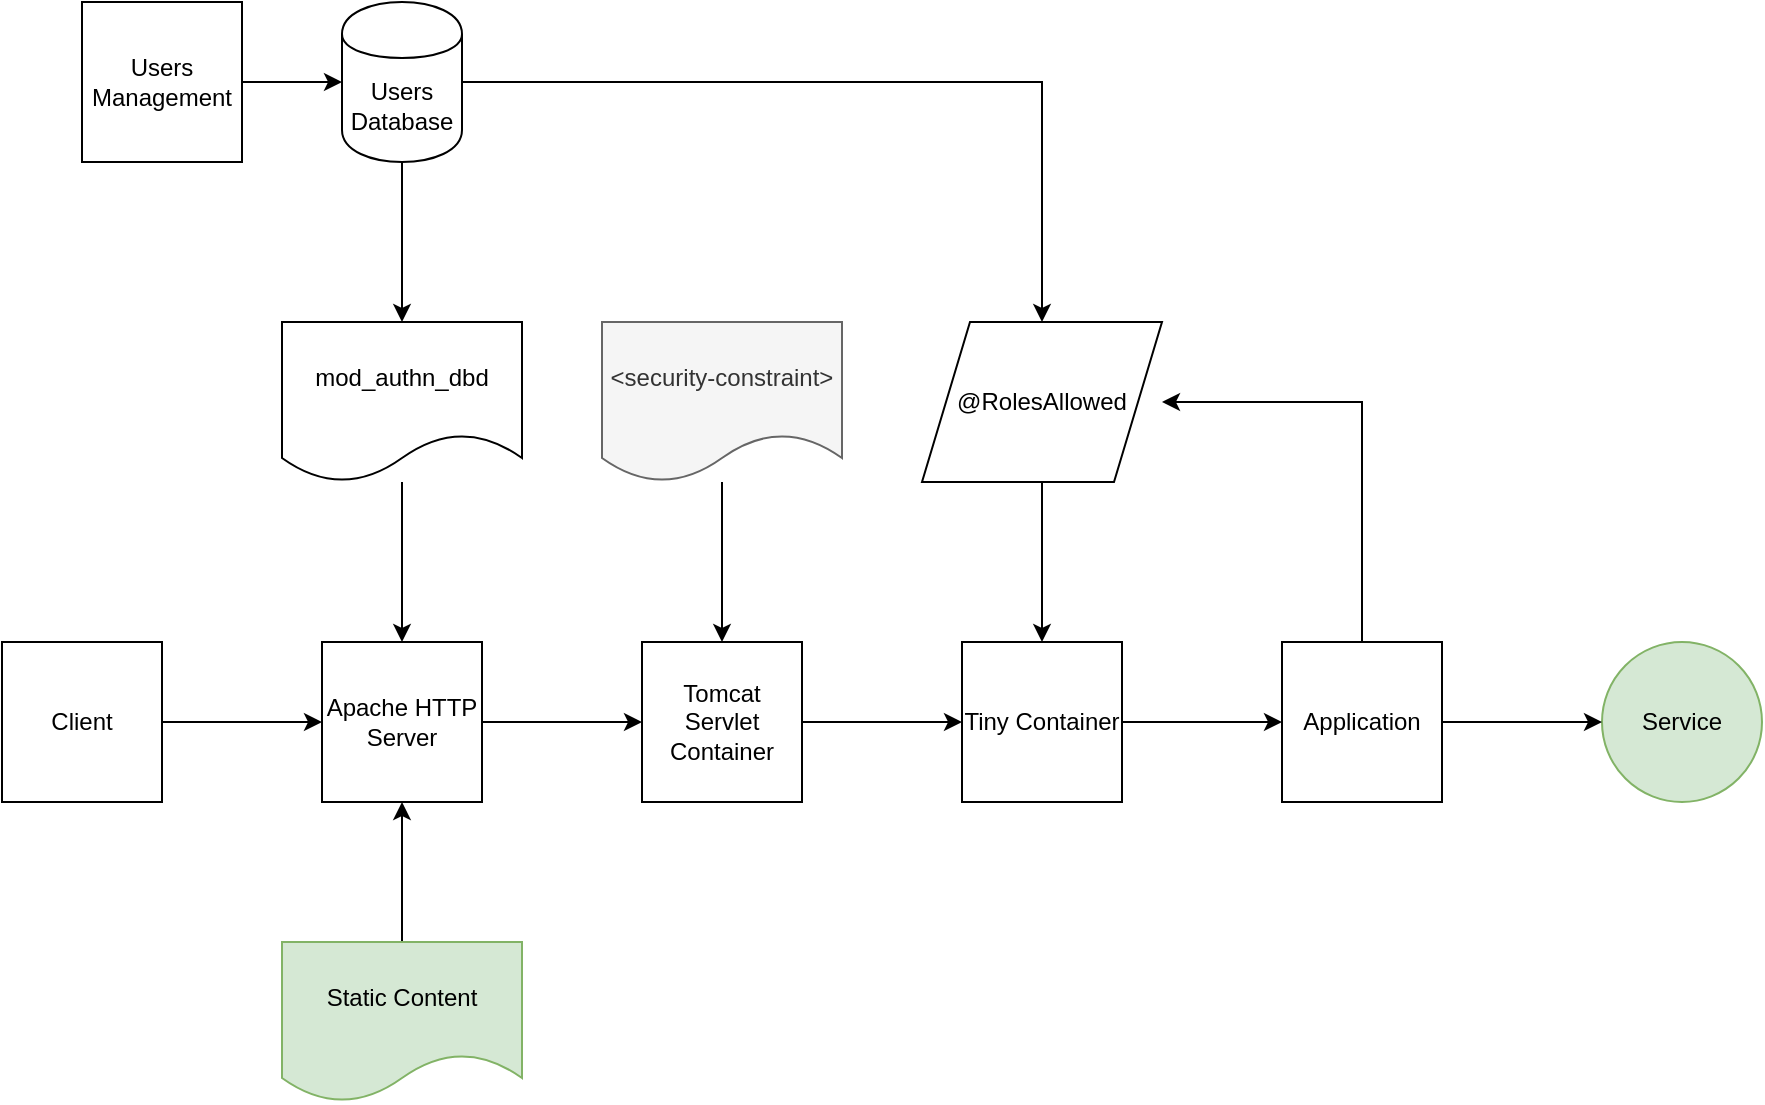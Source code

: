 <mxfile version="13.0.3" type="device"><diagram id="ktV5zJX0Dg_Fh2NZq4yu" name="Page-1"><mxGraphModel dx="1086" dy="806" grid="1" gridSize="10" guides="1" tooltips="1" connect="1" arrows="1" fold="1" page="1" pageScale="1" pageWidth="1100" pageHeight="850" math="0" shadow="0"><root><mxCell id="0"/><mxCell id="1" parent="0"/><mxCell id="1DZvcrsLLqqMWea-VO9W-30" style="edgeStyle=orthogonalEdgeStyle;rounded=0;orthogonalLoop=1;jettySize=auto;html=1;entryX=0;entryY=0.5;entryDx=0;entryDy=0;" parent="1" source="1DZvcrsLLqqMWea-VO9W-1" target="1DZvcrsLLqqMWea-VO9W-2" edge="1"><mxGeometry relative="1" as="geometry"/></mxCell><mxCell id="1DZvcrsLLqqMWea-VO9W-1" value="Client" style="whiteSpace=wrap;html=1;aspect=fixed;" parent="1" vertex="1"><mxGeometry x="80" y="360" width="80" height="80" as="geometry"/></mxCell><mxCell id="1DZvcrsLLqqMWea-VO9W-29" style="edgeStyle=orthogonalEdgeStyle;rounded=0;orthogonalLoop=1;jettySize=auto;html=1;entryX=0;entryY=0.5;entryDx=0;entryDy=0;" parent="1" source="1DZvcrsLLqqMWea-VO9W-2" target="1DZvcrsLLqqMWea-VO9W-3" edge="1"><mxGeometry relative="1" as="geometry"/></mxCell><mxCell id="1DZvcrsLLqqMWea-VO9W-2" value="Apache HTTP Server" style="whiteSpace=wrap;html=1;aspect=fixed;" parent="1" vertex="1"><mxGeometry x="240" y="360" width="80" height="80" as="geometry"/></mxCell><mxCell id="1DZvcrsLLqqMWea-VO9W-28" style="edgeStyle=orthogonalEdgeStyle;rounded=0;orthogonalLoop=1;jettySize=auto;html=1;entryX=0;entryY=0.5;entryDx=0;entryDy=0;" parent="1" source="1DZvcrsLLqqMWea-VO9W-3" target="1DZvcrsLLqqMWea-VO9W-4" edge="1"><mxGeometry relative="1" as="geometry"/></mxCell><mxCell id="1DZvcrsLLqqMWea-VO9W-3" value="Tomcat Servlet Container" style="whiteSpace=wrap;html=1;aspect=fixed;" parent="1" vertex="1"><mxGeometry x="400" y="360" width="80" height="80" as="geometry"/></mxCell><mxCell id="1DZvcrsLLqqMWea-VO9W-23" style="edgeStyle=orthogonalEdgeStyle;rounded=0;orthogonalLoop=1;jettySize=auto;html=1;entryX=0;entryY=0.5;entryDx=0;entryDy=0;" parent="1" source="1DZvcrsLLqqMWea-VO9W-4" target="1DZvcrsLLqqMWea-VO9W-21" edge="1"><mxGeometry relative="1" as="geometry"/></mxCell><mxCell id="1DZvcrsLLqqMWea-VO9W-4" value="Tiny Container" style="whiteSpace=wrap;html=1;aspect=fixed;" parent="1" vertex="1"><mxGeometry x="560" y="360" width="80" height="80" as="geometry"/></mxCell><mxCell id="1DZvcrsLLqqMWea-VO9W-6" style="edgeStyle=orthogonalEdgeStyle;rounded=0;orthogonalLoop=1;jettySize=auto;html=1;" parent="1" source="1DZvcrsLLqqMWea-VO9W-5" target="1DZvcrsLLqqMWea-VO9W-3" edge="1"><mxGeometry relative="1" as="geometry"/></mxCell><mxCell id="1DZvcrsLLqqMWea-VO9W-5" value="&amp;lt;security-constraint&amp;gt;" style="shape=document;whiteSpace=wrap;html=1;boundedLbl=1;fillColor=#f5f5f5;strokeColor=#666666;fontColor=#333333;" parent="1" vertex="1"><mxGeometry x="380" y="200" width="120" height="80" as="geometry"/></mxCell><mxCell id="1DZvcrsLLqqMWea-VO9W-7" value="Service" style="ellipse;whiteSpace=wrap;html=1;aspect=fixed;fillColor=#d5e8d4;strokeColor=#82b366;" parent="1" vertex="1"><mxGeometry x="880" y="360" width="80" height="80" as="geometry"/></mxCell><mxCell id="1DZvcrsLLqqMWea-VO9W-9" style="edgeStyle=orthogonalEdgeStyle;rounded=0;orthogonalLoop=1;jettySize=auto;html=1;entryX=0.5;entryY=0;entryDx=0;entryDy=0;" parent="1" source="1DZvcrsLLqqMWea-VO9W-8" target="1DZvcrsLLqqMWea-VO9W-4" edge="1"><mxGeometry relative="1" as="geometry"/></mxCell><mxCell id="1DZvcrsLLqqMWea-VO9W-8" value="@RolesAllowed" style="shape=parallelogram;perimeter=parallelogramPerimeter;whiteSpace=wrap;html=1;fontFamily=Helvetica;fontSize=12;fontColor=#000000;align=center;strokeColor=#000000;fillColor=#ffffff;" parent="1" vertex="1"><mxGeometry x="540" y="200" width="120" height="80" as="geometry"/></mxCell><mxCell id="1DZvcrsLLqqMWea-VO9W-11" style="edgeStyle=orthogonalEdgeStyle;rounded=0;orthogonalLoop=1;jettySize=auto;html=1;entryX=0.5;entryY=0;entryDx=0;entryDy=0;" parent="1" source="1DZvcrsLLqqMWea-VO9W-10" target="1DZvcrsLLqqMWea-VO9W-2" edge="1"><mxGeometry relative="1" as="geometry"/></mxCell><mxCell id="1DZvcrsLLqqMWea-VO9W-10" value="mod_authn_dbd" style="shape=document;whiteSpace=wrap;html=1;boundedLbl=1;" parent="1" vertex="1"><mxGeometry x="220" y="200" width="120" height="80" as="geometry"/></mxCell><mxCell id="1DZvcrsLLqqMWea-VO9W-13" style="edgeStyle=orthogonalEdgeStyle;rounded=0;orthogonalLoop=1;jettySize=auto;html=1;" parent="1" source="1DZvcrsLLqqMWea-VO9W-12" target="1DZvcrsLLqqMWea-VO9W-2" edge="1"><mxGeometry relative="1" as="geometry"/></mxCell><mxCell id="1DZvcrsLLqqMWea-VO9W-12" value="Static Content" style="shape=document;whiteSpace=wrap;html=1;boundedLbl=1;fillColor=#d5e8d4;strokeColor=#82b366;" parent="1" vertex="1"><mxGeometry x="220" y="510" width="120" height="80" as="geometry"/></mxCell><mxCell id="1DZvcrsLLqqMWea-VO9W-16" style="edgeStyle=orthogonalEdgeStyle;rounded=0;orthogonalLoop=1;jettySize=auto;html=1;entryX=0.5;entryY=0;entryDx=0;entryDy=0;" parent="1" source="1DZvcrsLLqqMWea-VO9W-15" target="1DZvcrsLLqqMWea-VO9W-8" edge="1"><mxGeometry relative="1" as="geometry"/></mxCell><mxCell id="1DZvcrsLLqqMWea-VO9W-17" style="edgeStyle=orthogonalEdgeStyle;rounded=0;orthogonalLoop=1;jettySize=auto;html=1;entryX=0.5;entryY=0;entryDx=0;entryDy=0;" parent="1" source="1DZvcrsLLqqMWea-VO9W-15" target="1DZvcrsLLqqMWea-VO9W-10" edge="1"><mxGeometry relative="1" as="geometry"/></mxCell><mxCell id="1DZvcrsLLqqMWea-VO9W-15" value="Users Database" style="shape=cylinder;whiteSpace=wrap;html=1;boundedLbl=1;backgroundOutline=1;" parent="1" vertex="1"><mxGeometry x="250" y="40" width="60" height="80" as="geometry"/></mxCell><mxCell id="1DZvcrsLLqqMWea-VO9W-19" style="edgeStyle=orthogonalEdgeStyle;rounded=0;orthogonalLoop=1;jettySize=auto;html=1;entryX=0;entryY=0.5;entryDx=0;entryDy=0;" parent="1" source="1DZvcrsLLqqMWea-VO9W-18" target="1DZvcrsLLqqMWea-VO9W-15" edge="1"><mxGeometry relative="1" as="geometry"/></mxCell><mxCell id="1DZvcrsLLqqMWea-VO9W-18" value="Users Management" style="whiteSpace=wrap;html=1;aspect=fixed;" parent="1" vertex="1"><mxGeometry x="120" y="40" width="80" height="80" as="geometry"/></mxCell><mxCell id="1DZvcrsLLqqMWea-VO9W-22" style="edgeStyle=orthogonalEdgeStyle;rounded=0;orthogonalLoop=1;jettySize=auto;html=1;" parent="1" source="1DZvcrsLLqqMWea-VO9W-21" target="1DZvcrsLLqqMWea-VO9W-7" edge="1"><mxGeometry relative="1" as="geometry"/></mxCell><mxCell id="1DZvcrsLLqqMWea-VO9W-24" style="edgeStyle=orthogonalEdgeStyle;rounded=0;orthogonalLoop=1;jettySize=auto;html=1;exitX=0.5;exitY=0;exitDx=0;exitDy=0;" parent="1" source="1DZvcrsLLqqMWea-VO9W-21" edge="1"><mxGeometry relative="1" as="geometry"><mxPoint x="660" y="240" as="targetPoint"/><Array as="points"><mxPoint x="760" y="240"/></Array></mxGeometry></mxCell><mxCell id="1DZvcrsLLqqMWea-VO9W-21" value="Application" style="whiteSpace=wrap;html=1;aspect=fixed;" parent="1" vertex="1"><mxGeometry x="720" y="360" width="80" height="80" as="geometry"/></mxCell></root></mxGraphModel></diagram></mxfile>